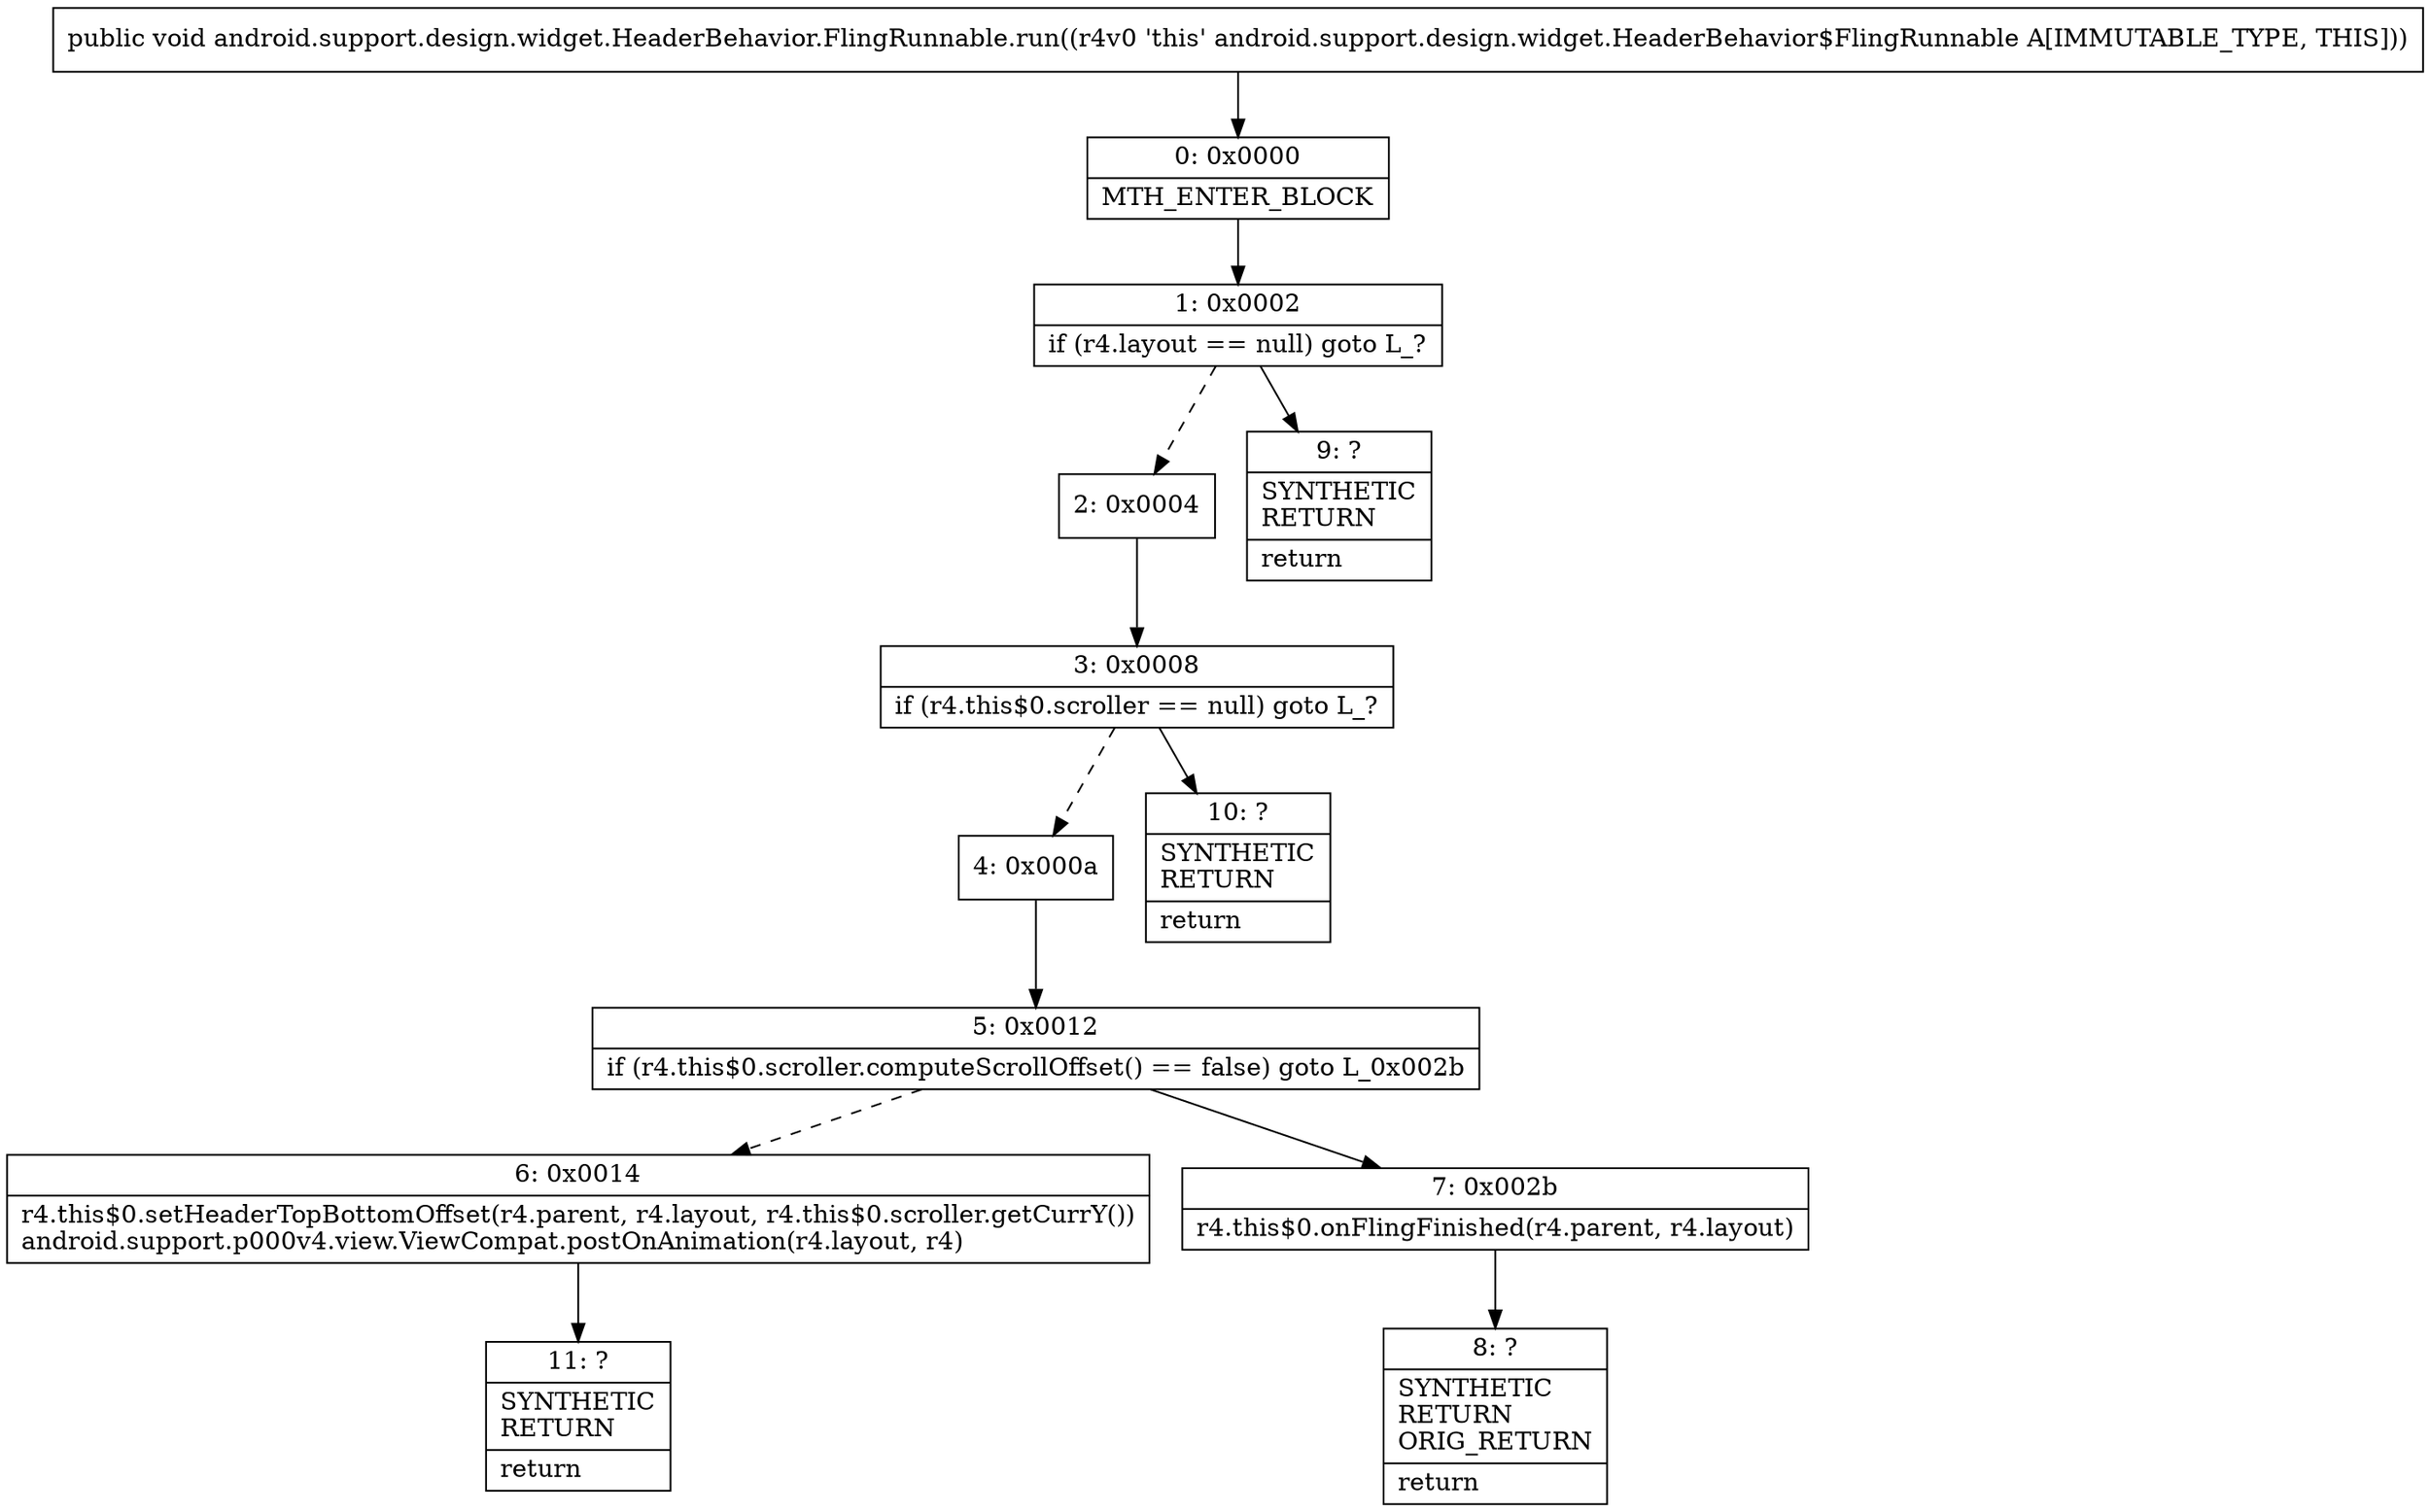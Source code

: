 digraph "CFG forandroid.support.design.widget.HeaderBehavior.FlingRunnable.run()V" {
Node_0 [shape=record,label="{0\:\ 0x0000|MTH_ENTER_BLOCK\l}"];
Node_1 [shape=record,label="{1\:\ 0x0002|if (r4.layout == null) goto L_?\l}"];
Node_2 [shape=record,label="{2\:\ 0x0004}"];
Node_3 [shape=record,label="{3\:\ 0x0008|if (r4.this$0.scroller == null) goto L_?\l}"];
Node_4 [shape=record,label="{4\:\ 0x000a}"];
Node_5 [shape=record,label="{5\:\ 0x0012|if (r4.this$0.scroller.computeScrollOffset() == false) goto L_0x002b\l}"];
Node_6 [shape=record,label="{6\:\ 0x0014|r4.this$0.setHeaderTopBottomOffset(r4.parent, r4.layout, r4.this$0.scroller.getCurrY())\landroid.support.p000v4.view.ViewCompat.postOnAnimation(r4.layout, r4)\l}"];
Node_7 [shape=record,label="{7\:\ 0x002b|r4.this$0.onFlingFinished(r4.parent, r4.layout)\l}"];
Node_8 [shape=record,label="{8\:\ ?|SYNTHETIC\lRETURN\lORIG_RETURN\l|return\l}"];
Node_9 [shape=record,label="{9\:\ ?|SYNTHETIC\lRETURN\l|return\l}"];
Node_10 [shape=record,label="{10\:\ ?|SYNTHETIC\lRETURN\l|return\l}"];
Node_11 [shape=record,label="{11\:\ ?|SYNTHETIC\lRETURN\l|return\l}"];
MethodNode[shape=record,label="{public void android.support.design.widget.HeaderBehavior.FlingRunnable.run((r4v0 'this' android.support.design.widget.HeaderBehavior$FlingRunnable A[IMMUTABLE_TYPE, THIS])) }"];
MethodNode -> Node_0;
Node_0 -> Node_1;
Node_1 -> Node_2[style=dashed];
Node_1 -> Node_9;
Node_2 -> Node_3;
Node_3 -> Node_4[style=dashed];
Node_3 -> Node_10;
Node_4 -> Node_5;
Node_5 -> Node_6[style=dashed];
Node_5 -> Node_7;
Node_6 -> Node_11;
Node_7 -> Node_8;
}

